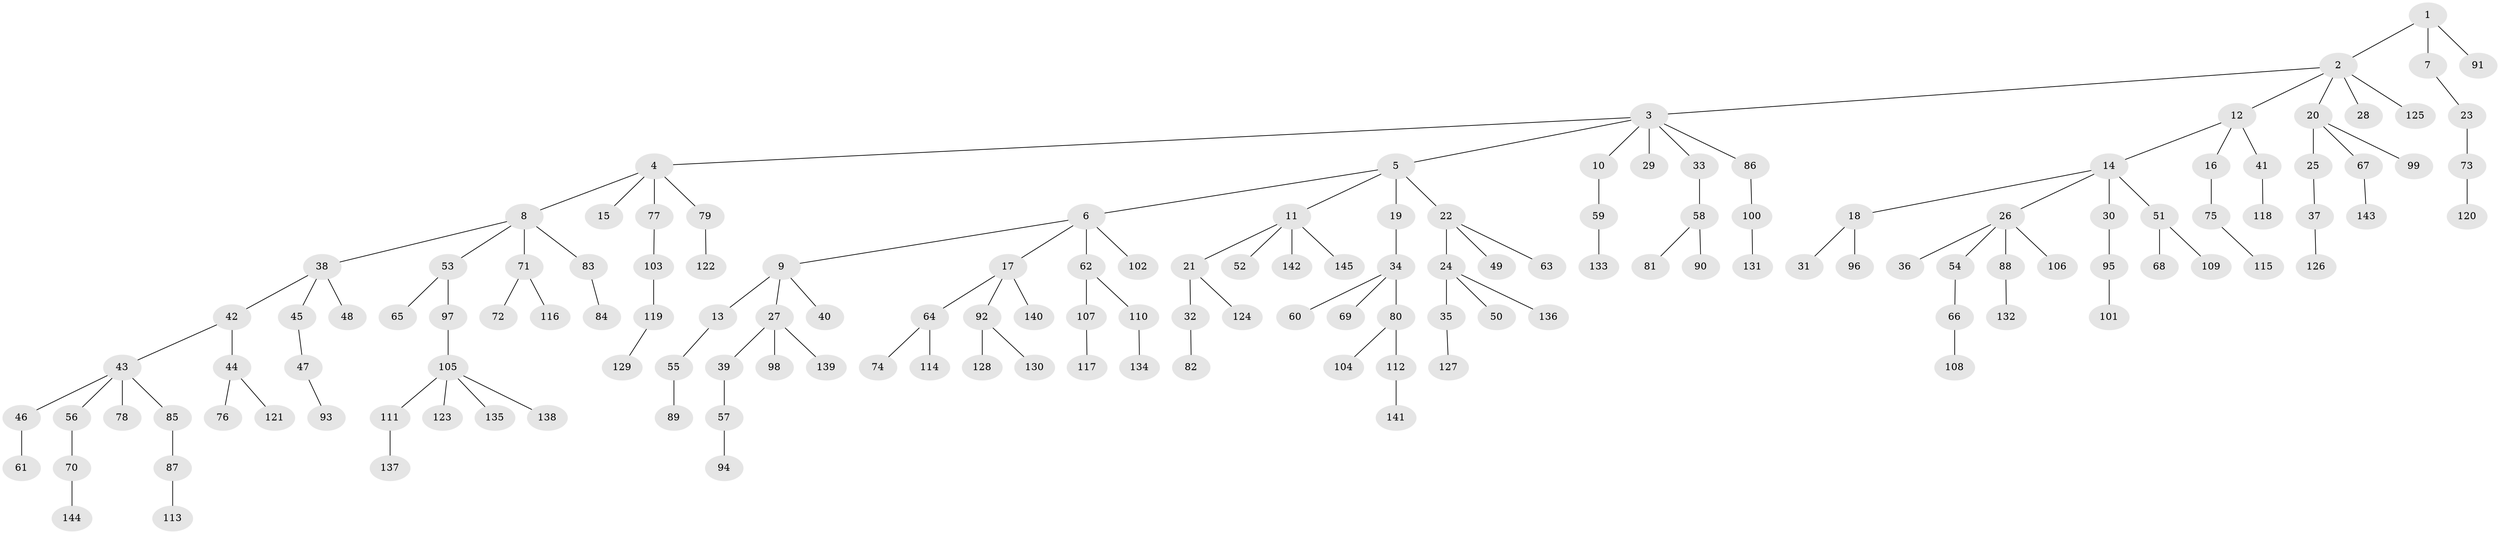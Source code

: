 // coarse degree distribution, {5: 0.05172413793103448, 6: 0.017241379310344827, 3: 0.20689655172413793, 2: 0.15517241379310345, 1: 0.5344827586206896, 4: 0.034482758620689655}
// Generated by graph-tools (version 1.1) at 2025/37/03/04/25 23:37:25]
// undirected, 145 vertices, 144 edges
graph export_dot {
  node [color=gray90,style=filled];
  1;
  2;
  3;
  4;
  5;
  6;
  7;
  8;
  9;
  10;
  11;
  12;
  13;
  14;
  15;
  16;
  17;
  18;
  19;
  20;
  21;
  22;
  23;
  24;
  25;
  26;
  27;
  28;
  29;
  30;
  31;
  32;
  33;
  34;
  35;
  36;
  37;
  38;
  39;
  40;
  41;
  42;
  43;
  44;
  45;
  46;
  47;
  48;
  49;
  50;
  51;
  52;
  53;
  54;
  55;
  56;
  57;
  58;
  59;
  60;
  61;
  62;
  63;
  64;
  65;
  66;
  67;
  68;
  69;
  70;
  71;
  72;
  73;
  74;
  75;
  76;
  77;
  78;
  79;
  80;
  81;
  82;
  83;
  84;
  85;
  86;
  87;
  88;
  89;
  90;
  91;
  92;
  93;
  94;
  95;
  96;
  97;
  98;
  99;
  100;
  101;
  102;
  103;
  104;
  105;
  106;
  107;
  108;
  109;
  110;
  111;
  112;
  113;
  114;
  115;
  116;
  117;
  118;
  119;
  120;
  121;
  122;
  123;
  124;
  125;
  126;
  127;
  128;
  129;
  130;
  131;
  132;
  133;
  134;
  135;
  136;
  137;
  138;
  139;
  140;
  141;
  142;
  143;
  144;
  145;
  1 -- 2;
  1 -- 7;
  1 -- 91;
  2 -- 3;
  2 -- 12;
  2 -- 20;
  2 -- 28;
  2 -- 125;
  3 -- 4;
  3 -- 5;
  3 -- 10;
  3 -- 29;
  3 -- 33;
  3 -- 86;
  4 -- 8;
  4 -- 15;
  4 -- 77;
  4 -- 79;
  5 -- 6;
  5 -- 11;
  5 -- 19;
  5 -- 22;
  6 -- 9;
  6 -- 17;
  6 -- 62;
  6 -- 102;
  7 -- 23;
  8 -- 38;
  8 -- 53;
  8 -- 71;
  8 -- 83;
  9 -- 13;
  9 -- 27;
  9 -- 40;
  10 -- 59;
  11 -- 21;
  11 -- 52;
  11 -- 142;
  11 -- 145;
  12 -- 14;
  12 -- 16;
  12 -- 41;
  13 -- 55;
  14 -- 18;
  14 -- 26;
  14 -- 30;
  14 -- 51;
  16 -- 75;
  17 -- 64;
  17 -- 92;
  17 -- 140;
  18 -- 31;
  18 -- 96;
  19 -- 34;
  20 -- 25;
  20 -- 67;
  20 -- 99;
  21 -- 32;
  21 -- 124;
  22 -- 24;
  22 -- 49;
  22 -- 63;
  23 -- 73;
  24 -- 35;
  24 -- 50;
  24 -- 136;
  25 -- 37;
  26 -- 36;
  26 -- 54;
  26 -- 88;
  26 -- 106;
  27 -- 39;
  27 -- 98;
  27 -- 139;
  30 -- 95;
  32 -- 82;
  33 -- 58;
  34 -- 60;
  34 -- 69;
  34 -- 80;
  35 -- 127;
  37 -- 126;
  38 -- 42;
  38 -- 45;
  38 -- 48;
  39 -- 57;
  41 -- 118;
  42 -- 43;
  42 -- 44;
  43 -- 46;
  43 -- 56;
  43 -- 78;
  43 -- 85;
  44 -- 76;
  44 -- 121;
  45 -- 47;
  46 -- 61;
  47 -- 93;
  51 -- 68;
  51 -- 109;
  53 -- 65;
  53 -- 97;
  54 -- 66;
  55 -- 89;
  56 -- 70;
  57 -- 94;
  58 -- 81;
  58 -- 90;
  59 -- 133;
  62 -- 107;
  62 -- 110;
  64 -- 74;
  64 -- 114;
  66 -- 108;
  67 -- 143;
  70 -- 144;
  71 -- 72;
  71 -- 116;
  73 -- 120;
  75 -- 115;
  77 -- 103;
  79 -- 122;
  80 -- 104;
  80 -- 112;
  83 -- 84;
  85 -- 87;
  86 -- 100;
  87 -- 113;
  88 -- 132;
  92 -- 128;
  92 -- 130;
  95 -- 101;
  97 -- 105;
  100 -- 131;
  103 -- 119;
  105 -- 111;
  105 -- 123;
  105 -- 135;
  105 -- 138;
  107 -- 117;
  110 -- 134;
  111 -- 137;
  112 -- 141;
  119 -- 129;
}
